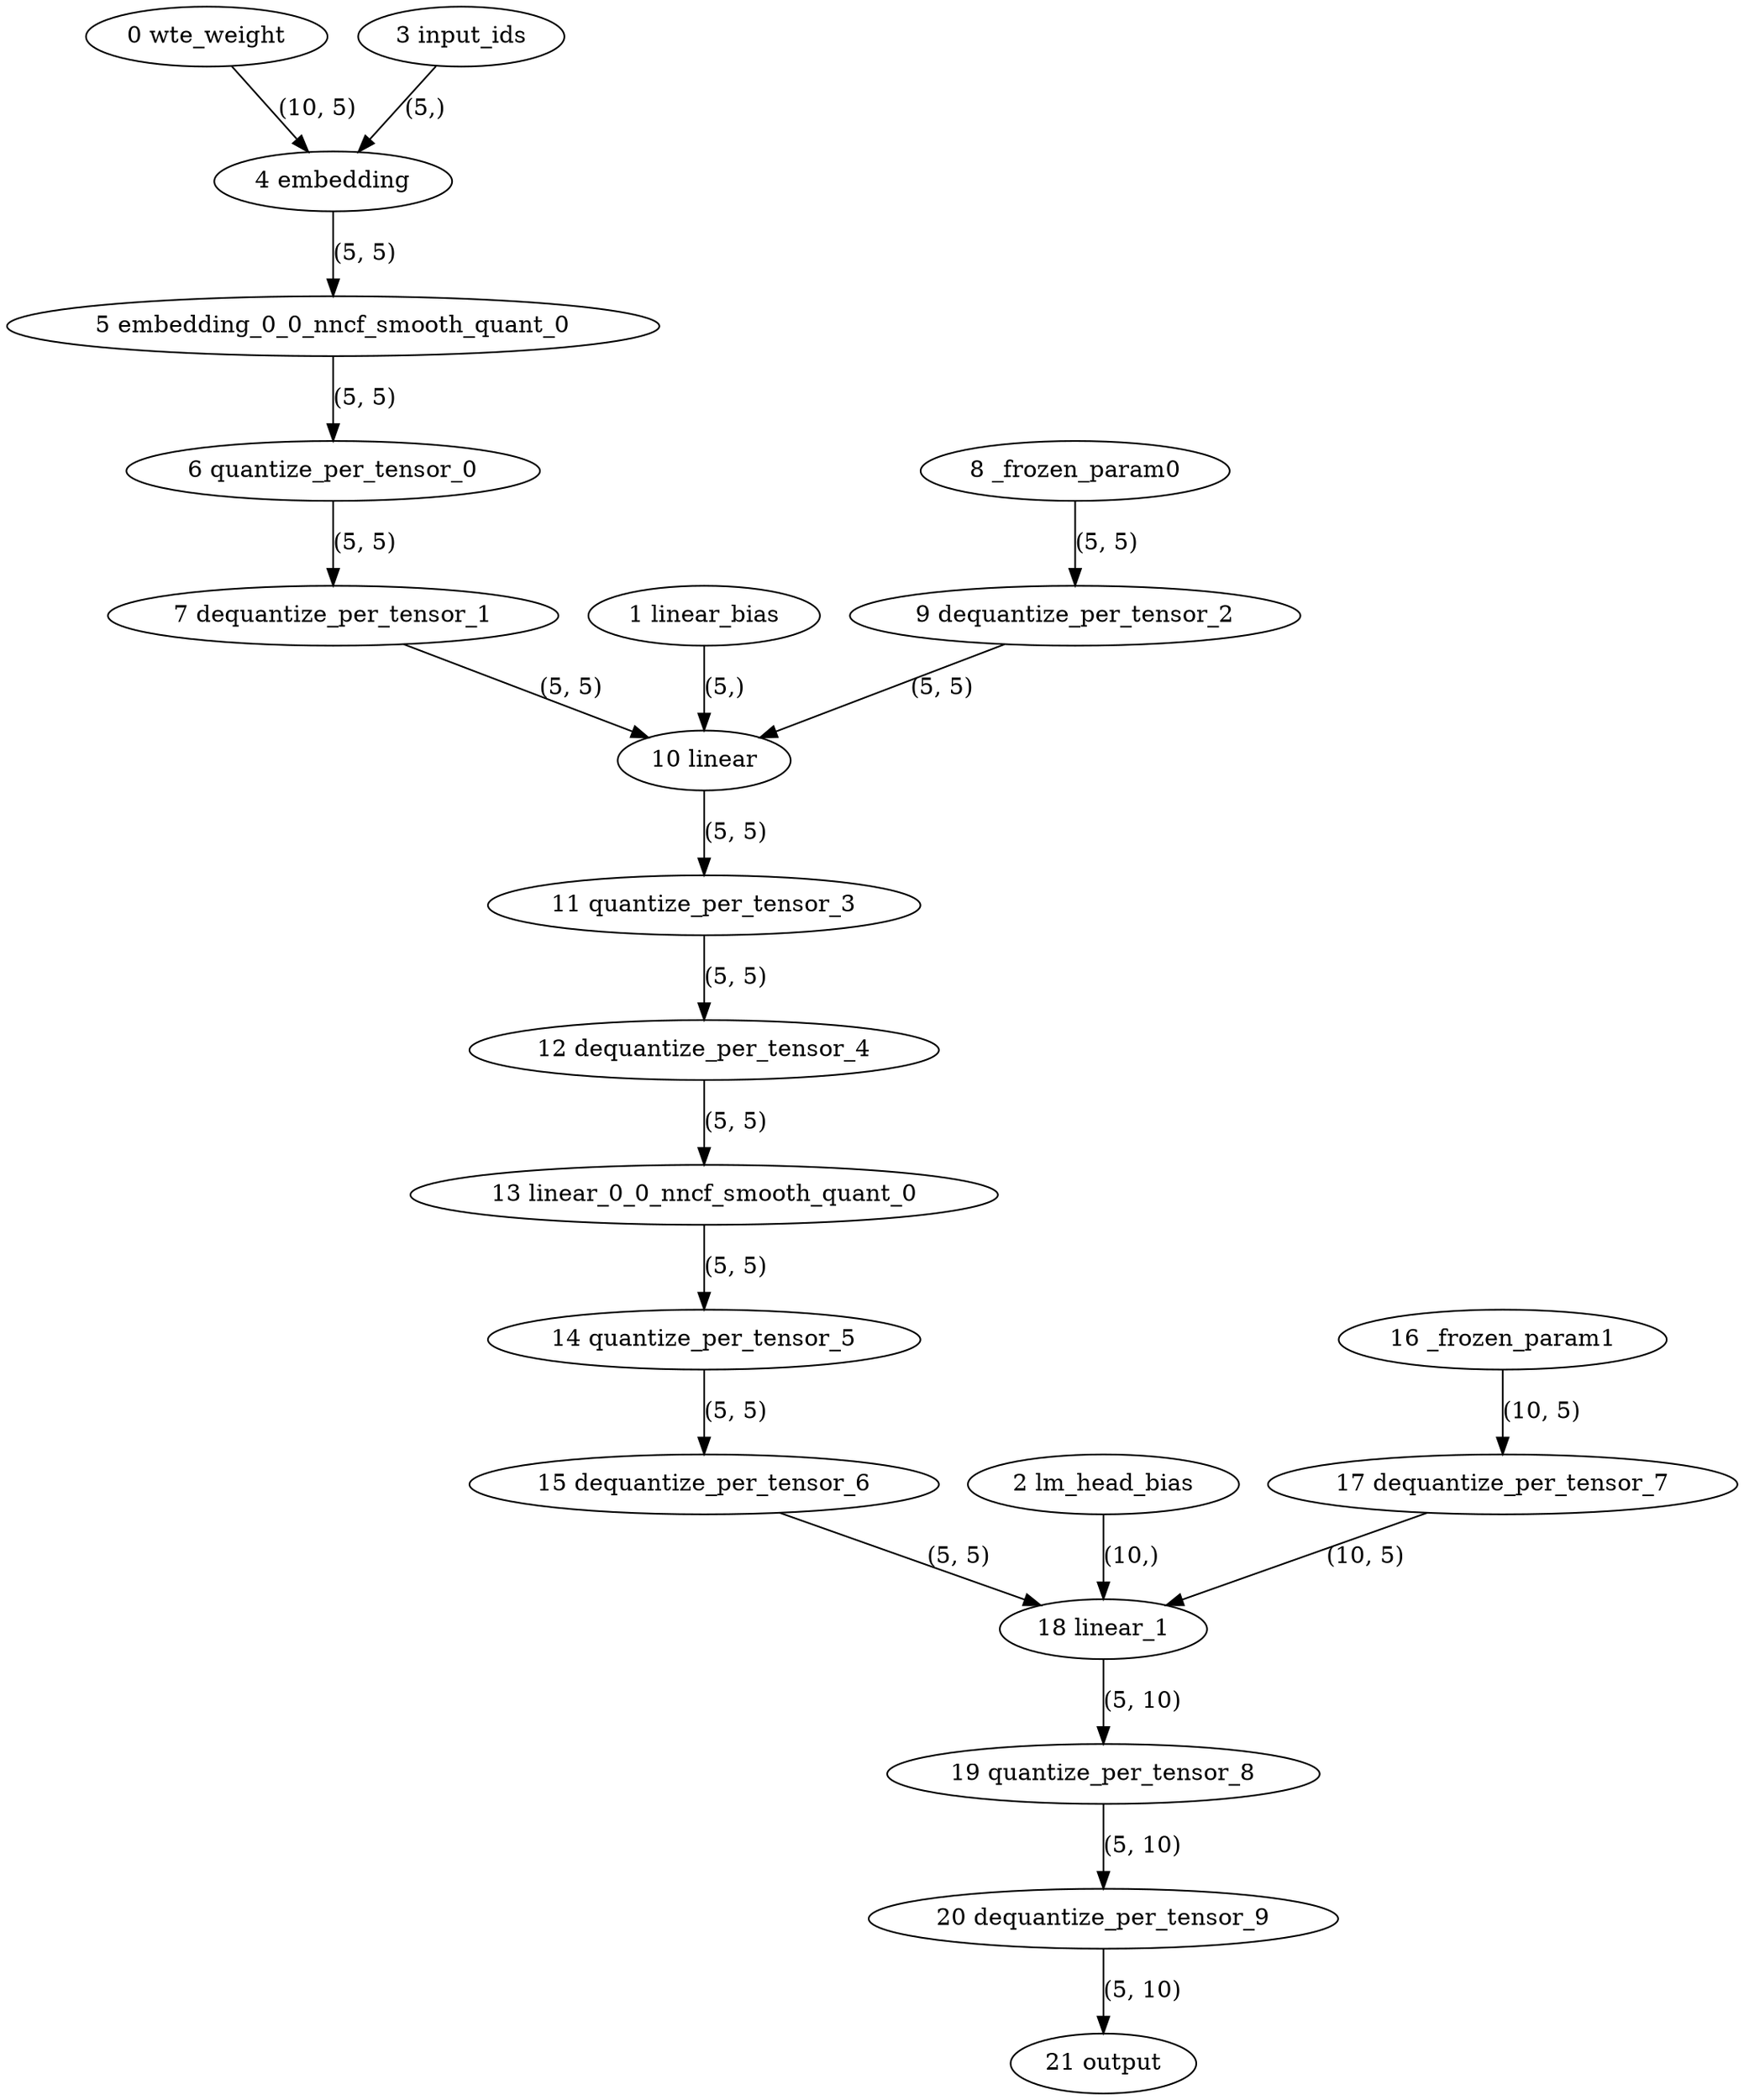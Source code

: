 strict digraph {
"0 wte_weight" [id=0, type="get_attr"];
"1 linear_bias" [id=1, type="get_attr"];
"2 lm_head_bias" [id=2, type="get_attr"];
"3 input_ids" [id=3, type=input];
"4 embedding" [id=4, type=embedding];
"5 embedding_0_0_nncf_smooth_quant_0" [id=5, type="call_module"];
"6 quantize_per_tensor_0" [id=6, type="quantize_per_tensor"];
"7 dequantize_per_tensor_1" [id=7, type="dequantize_per_tensor"];
"8 _frozen_param0" [id=8, type="get_attr"];
"9 dequantize_per_tensor_2" [id=9, type="dequantize_per_tensor"];
"10 linear" [id=10, type=linear];
"11 quantize_per_tensor_3" [id=11, type="quantize_per_tensor"];
"12 dequantize_per_tensor_4" [id=12, type="dequantize_per_tensor"];
"13 linear_0_0_nncf_smooth_quant_0" [id=13, type="call_module"];
"14 quantize_per_tensor_5" [id=14, type="quantize_per_tensor"];
"15 dequantize_per_tensor_6" [id=15, type="dequantize_per_tensor"];
"16 _frozen_param1" [id=16, type="get_attr"];
"17 dequantize_per_tensor_7" [id=17, type="dequantize_per_tensor"];
"18 linear_1" [id=18, type=linear];
"19 quantize_per_tensor_8" [id=19, type="quantize_per_tensor"];
"20 dequantize_per_tensor_9" [id=20, type="dequantize_per_tensor"];
"21 output" [id=21, type=output];
"0 wte_weight" -> "4 embedding" [style=solid, label="(10, 5)"];
"1 linear_bias" -> "10 linear" [style=solid, label="(5,)"];
"2 lm_head_bias" -> "18 linear_1" [style=solid, label="(10,)"];
"3 input_ids" -> "4 embedding" [style=solid, label="(5,)"];
"4 embedding" -> "5 embedding_0_0_nncf_smooth_quant_0" [style=solid, label="(5, 5)"];
"5 embedding_0_0_nncf_smooth_quant_0" -> "6 quantize_per_tensor_0" [style=solid, label="(5, 5)"];
"6 quantize_per_tensor_0" -> "7 dequantize_per_tensor_1" [style=solid, label="(5, 5)"];
"7 dequantize_per_tensor_1" -> "10 linear" [style=solid, label="(5, 5)"];
"8 _frozen_param0" -> "9 dequantize_per_tensor_2" [style=solid, label="(5, 5)"];
"9 dequantize_per_tensor_2" -> "10 linear" [style=solid, label="(5, 5)"];
"10 linear" -> "11 quantize_per_tensor_3" [style=solid, label="(5, 5)"];
"11 quantize_per_tensor_3" -> "12 dequantize_per_tensor_4" [style=solid, label="(5, 5)"];
"12 dequantize_per_tensor_4" -> "13 linear_0_0_nncf_smooth_quant_0" [style=solid, label="(5, 5)"];
"13 linear_0_0_nncf_smooth_quant_0" -> "14 quantize_per_tensor_5" [style=solid, label="(5, 5)"];
"14 quantize_per_tensor_5" -> "15 dequantize_per_tensor_6" [style=solid, label="(5, 5)"];
"15 dequantize_per_tensor_6" -> "18 linear_1" [style=solid, label="(5, 5)"];
"16 _frozen_param1" -> "17 dequantize_per_tensor_7" [style=solid, label="(10, 5)"];
"17 dequantize_per_tensor_7" -> "18 linear_1" [style=solid, label="(10, 5)"];
"18 linear_1" -> "19 quantize_per_tensor_8" [style=solid, label="(5, 10)"];
"19 quantize_per_tensor_8" -> "20 dequantize_per_tensor_9" [style=solid, label="(5, 10)"];
"20 dequantize_per_tensor_9" -> "21 output" [style=solid, label="(5, 10)"];
}
